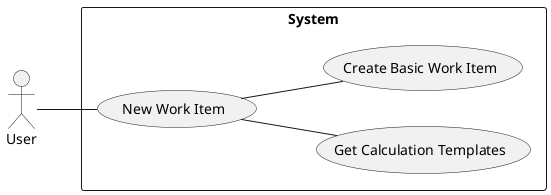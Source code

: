 @startuml "New Work Item"
    left to right direction

    actor  "User" as user

    rectangle "System" {
        usecase "New Work Item" as new
        usecase "Get Calculation Templates" as get_templates
        usecase "Create Basic Work Item" as create_template
    }

    user -- new
    new -- get_templates
    new -- create_template

@enduml